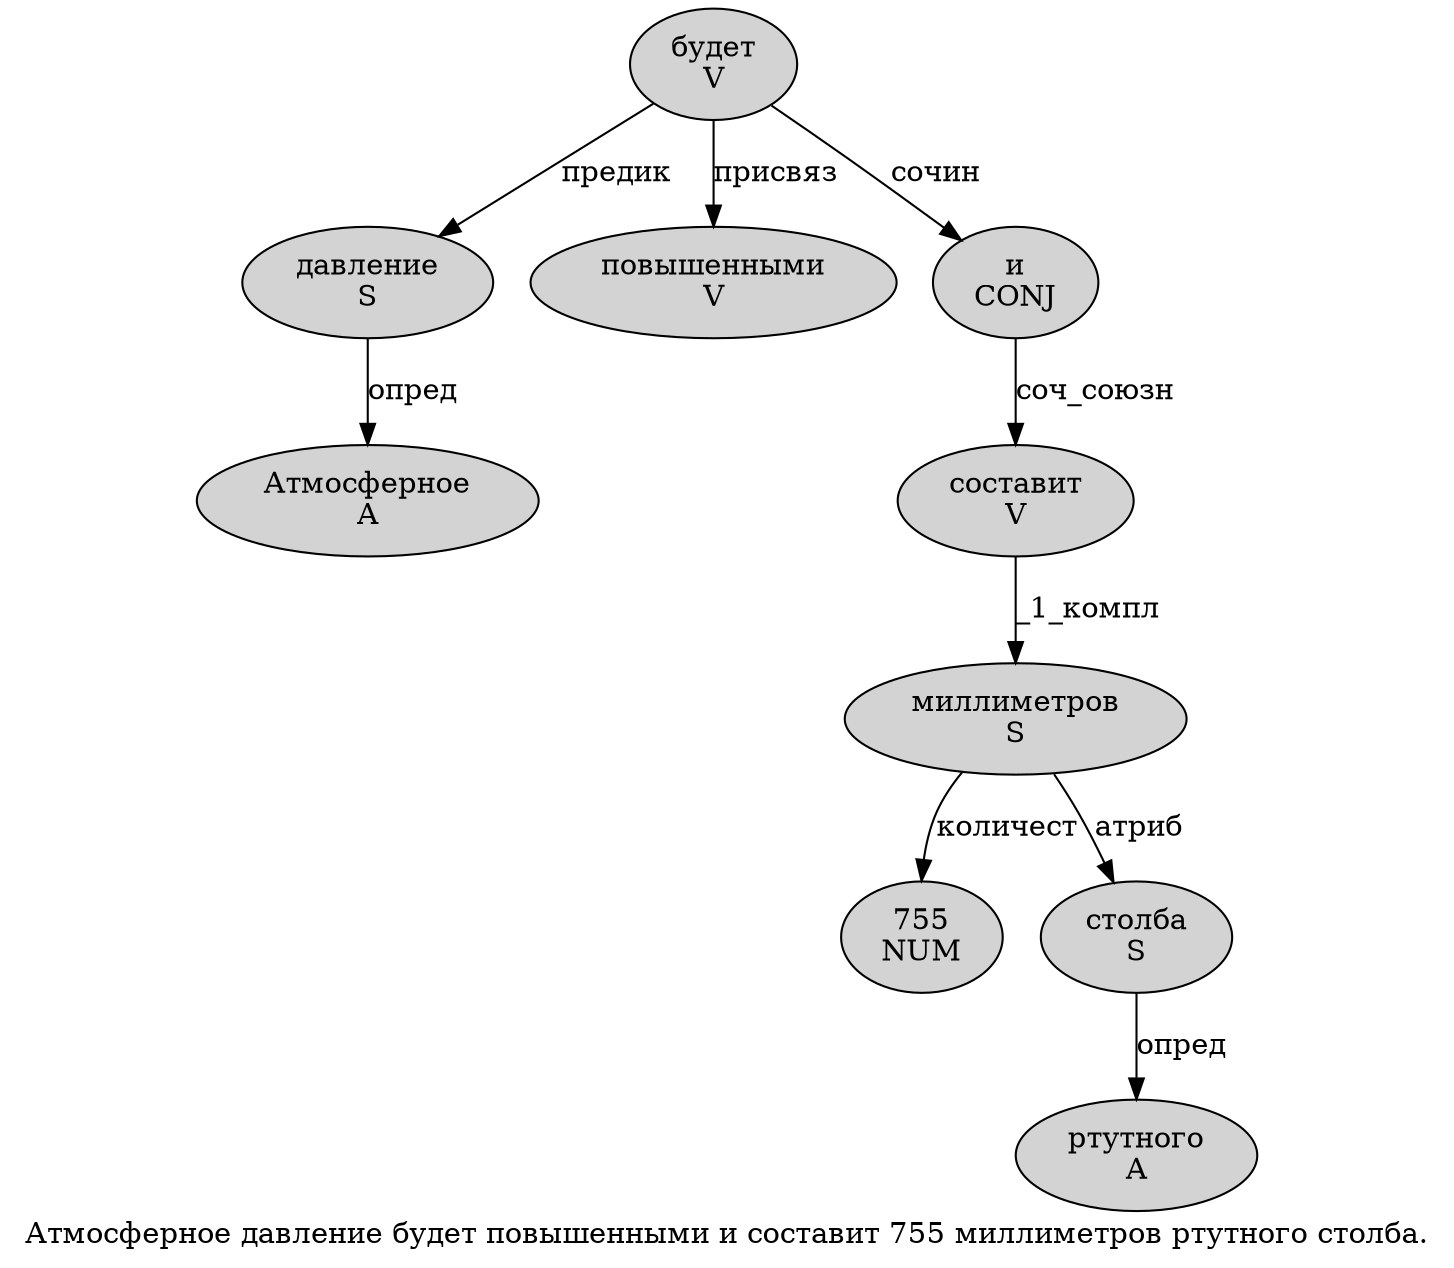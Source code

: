 digraph SENTENCE_586 {
	graph [label="Атмосферное давление будет повышенными и составит 755 миллиметров ртутного столба."]
	node [style=filled]
		0 [label="Атмосферное
A" color="" fillcolor=lightgray penwidth=1 shape=ellipse]
		1 [label="давление
S" color="" fillcolor=lightgray penwidth=1 shape=ellipse]
		2 [label="будет
V" color="" fillcolor=lightgray penwidth=1 shape=ellipse]
		3 [label="повышенными
V" color="" fillcolor=lightgray penwidth=1 shape=ellipse]
		4 [label="и
CONJ" color="" fillcolor=lightgray penwidth=1 shape=ellipse]
		5 [label="составит
V" color="" fillcolor=lightgray penwidth=1 shape=ellipse]
		6 [label="755
NUM" color="" fillcolor=lightgray penwidth=1 shape=ellipse]
		7 [label="миллиметров
S" color="" fillcolor=lightgray penwidth=1 shape=ellipse]
		8 [label="ртутного
A" color="" fillcolor=lightgray penwidth=1 shape=ellipse]
		9 [label="столба
S" color="" fillcolor=lightgray penwidth=1 shape=ellipse]
			5 -> 7 [label="_1_компл"]
			1 -> 0 [label="опред"]
			4 -> 5 [label="соч_союзн"]
			2 -> 1 [label="предик"]
			2 -> 3 [label="присвяз"]
			2 -> 4 [label="сочин"]
			9 -> 8 [label="опред"]
			7 -> 6 [label="количест"]
			7 -> 9 [label="атриб"]
}